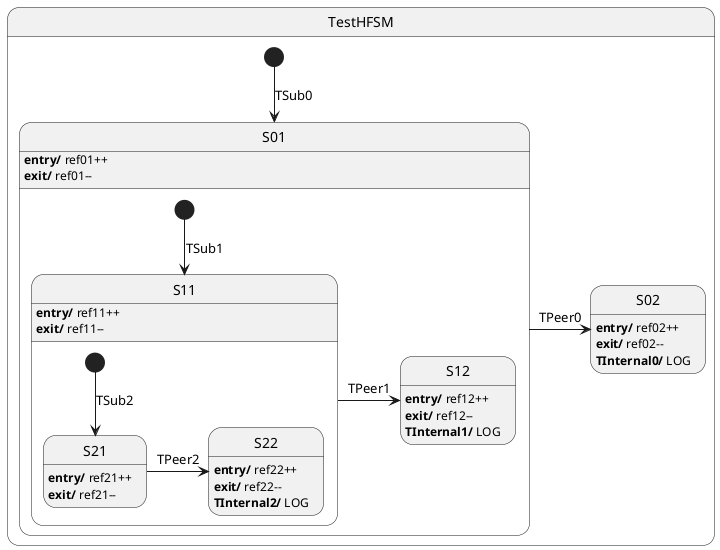 @startuml

state TestHFSM {
    state S01 {
        state S11 {
            state S21
            S21 : <b>entry/</b> ref21++
            S21 : <b>exit/</b> ref21--

            state S22
            S22 : <b>entry/</b> ref22++
            S22 : <b>exit/</b> ref22--
            S22 : <b>TInternal2/</b> LOG

            [*] --> S21 : TSub2
            S21 -right->S22 : TPeer2
        }
        S11 : <b>entry/</b> ref11++
        S11 : <b>exit/</b> ref11--

        state S12
        S12 : <b>entry/</b> ref12++
        S12 : <b>exit/</b> ref12--
        S12 : <b>TInternal1/</b> LOG

        [*] --> S11 : TSub1
        S11 -> S12 : TPeer1
    }
    S01 : <b>entry/</b> ref01++
    S01 : <b>exit/</b> ref01--

    state S02
    S02 : <b>entry/</b> ref02++
    S02 : <b>exit/</b> ref02--
    S02 : <b>TInternal0/</b> LOG

    [*] --> S01 : TSub0
    S01 -right-> S02 : TPeer0
}

@enduml

